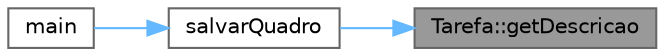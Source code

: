 digraph "Tarefa::getDescricao"
{
 // INTERACTIVE_SVG=YES
 // LATEX_PDF_SIZE
  bgcolor="transparent";
  edge [fontname=Helvetica,fontsize=10,labelfontname=Helvetica,labelfontsize=10];
  node [fontname=Helvetica,fontsize=10,shape=box,height=0.2,width=0.4];
  rankdir="RL";
  Node1 [id="Node000001",label="Tarefa::getDescricao",height=0.2,width=0.4,color="gray40", fillcolor="grey60", style="filled", fontcolor="black",tooltip="Obtém a descrição da tarefa."];
  Node1 -> Node2 [id="edge1_Node000001_Node000002",dir="back",color="steelblue1",style="solid",tooltip=" "];
  Node2 [id="Node000002",label="salvarQuadro",height=0.2,width=0.4,color="grey40", fillcolor="white", style="filled",URL="$df/d0a/main_8cpp.html#a3a0d238b444da51e7f04f65f8d390fd0",tooltip="Salva o quadro KanBan em um arquivo."];
  Node2 -> Node3 [id="edge2_Node000002_Node000003",dir="back",color="steelblue1",style="solid",tooltip=" "];
  Node3 [id="Node000003",label="main",height=0.2,width=0.4,color="grey40", fillcolor="white", style="filled",URL="$df/d0a/main_8cpp.html#ae66f6b31b5ad750f1fe042a706a4e3d4",tooltip=" "];
}
